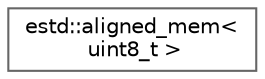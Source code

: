 digraph "Graphical Class Hierarchy"
{
 // LATEX_PDF_SIZE
  bgcolor="transparent";
  edge [fontname=Helvetica,fontsize=10,labelfontname=Helvetica,labelfontsize=10];
  node [fontname=Helvetica,fontsize=10,shape=box,height=0.2,width=0.4];
  rankdir="LR";
  Node0 [id="Node000000",label="estd::aligned_mem\<\l uint8_t \>",height=0.2,width=0.4,color="grey40", fillcolor="white", style="filled",URL="$df/d07/structestd_1_1aligned__mem.html",tooltip=" "];
}
